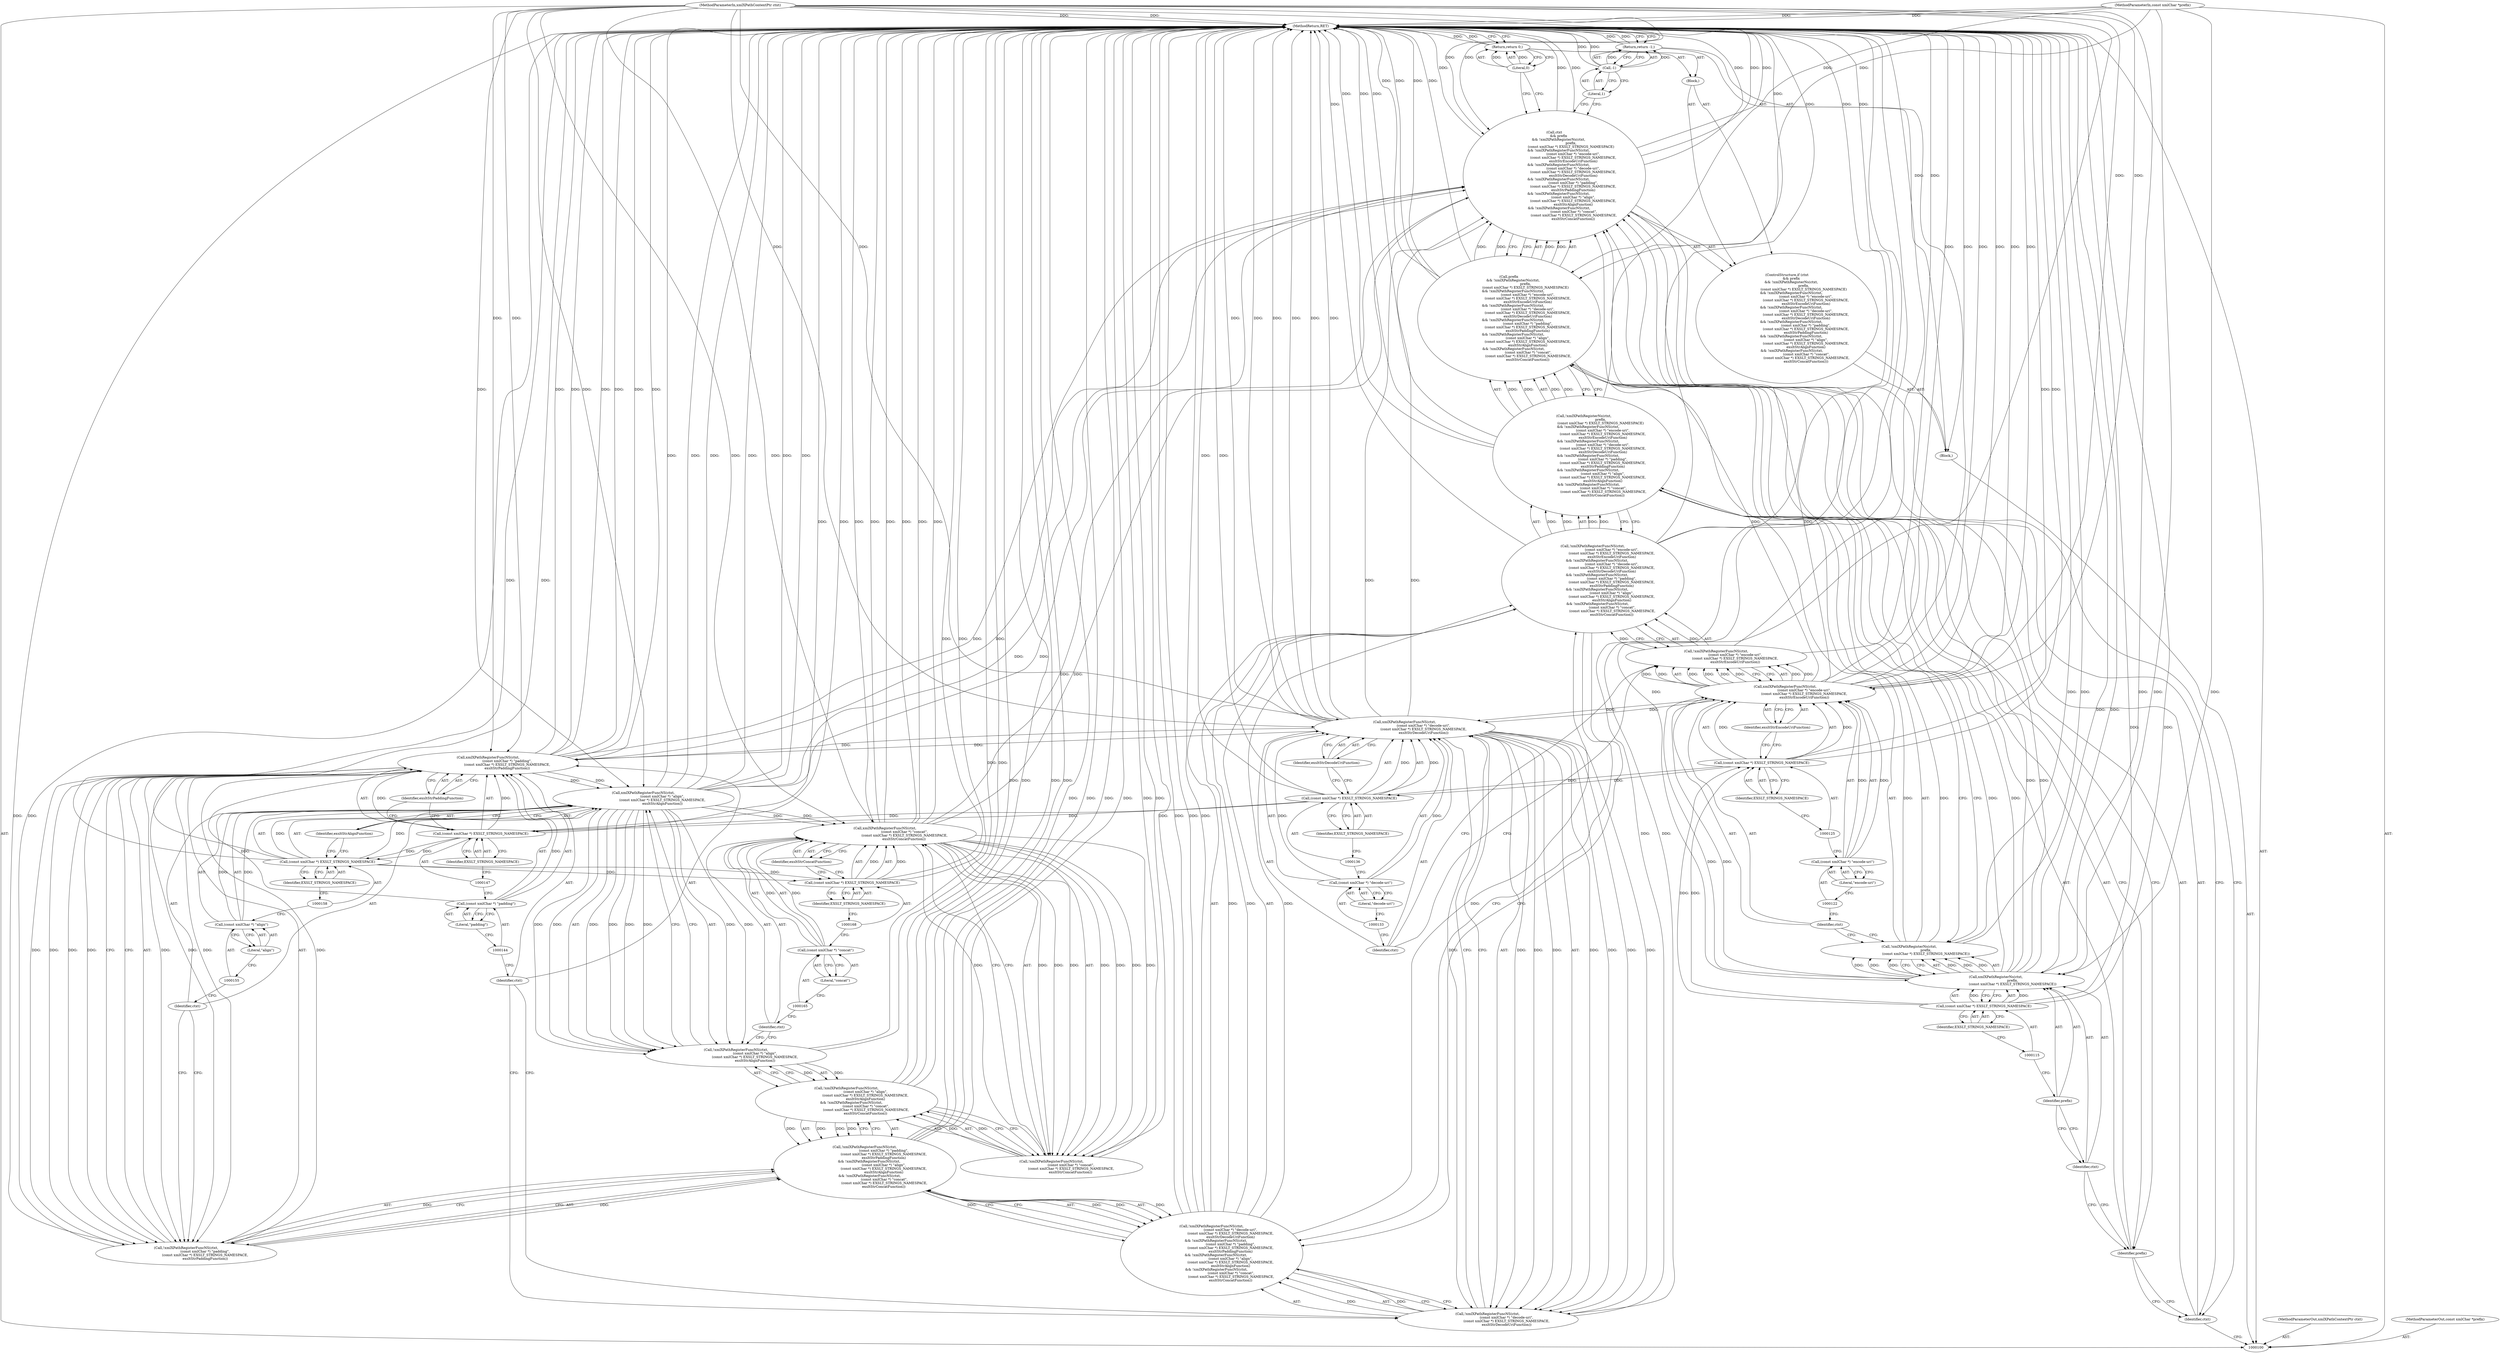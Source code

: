 digraph "0_Chrome_96dbafe288dbe2f0cc45fa3c39daf6d0c37acbab_10" {
"1000177" [label="(MethodReturn,RET)"];
"1000101" [label="(MethodParameterIn,xmlXPathContextPtr ctxt)"];
"1000216" [label="(MethodParameterOut,xmlXPathContextPtr ctxt)"];
"1000102" [label="(MethodParameterIn,const xmlChar *prefix)"];
"1000217" [label="(MethodParameterOut,const xmlChar *prefix)"];
"1000124" [label="(Call,(const xmlChar *) EXSLT_STRINGS_NAMESPACE)"];
"1000126" [label="(Identifier,EXSLT_STRINGS_NAMESPACE)"];
"1000127" [label="(Identifier,exsltStrEncodeUriFunction)"];
"1000128" [label="(Call,!xmlXPathRegisterFuncNS(ctxt,\n                                   (const xmlChar *) \"decode-uri\",\n                                   (const xmlChar *) EXSLT_STRINGS_NAMESPACE,\n                                   exsltStrDecodeUriFunction)\n        && !xmlXPathRegisterFuncNS(ctxt,\n                                   (const xmlChar *) \"padding\",\n                                   (const xmlChar *) EXSLT_STRINGS_NAMESPACE,\n                                   exsltStrPaddingFunction)\n        && !xmlXPathRegisterFuncNS(ctxt,\n                                   (const xmlChar *) \"align\",\n                                   (const xmlChar *) EXSLT_STRINGS_NAMESPACE,\n                                   exsltStrAlignFunction)\n         && !xmlXPathRegisterFuncNS(ctxt,\n                                    (const xmlChar *) \"concat\",\n                                    (const xmlChar *) EXSLT_STRINGS_NAMESPACE,\n                                   exsltStrConcatFunction))"];
"1000129" [label="(Call,!xmlXPathRegisterFuncNS(ctxt,\n                                   (const xmlChar *) \"decode-uri\",\n                                   (const xmlChar *) EXSLT_STRINGS_NAMESPACE,\n                                   exsltStrDecodeUriFunction))"];
"1000130" [label="(Call,xmlXPathRegisterFuncNS(ctxt,\n                                   (const xmlChar *) \"decode-uri\",\n                                   (const xmlChar *) EXSLT_STRINGS_NAMESPACE,\n                                   exsltStrDecodeUriFunction))"];
"1000131" [label="(Identifier,ctxt)"];
"1000132" [label="(Call,(const xmlChar *) \"decode-uri\")"];
"1000134" [label="(Literal,\"decode-uri\")"];
"1000135" [label="(Call,(const xmlChar *) EXSLT_STRINGS_NAMESPACE)"];
"1000137" [label="(Identifier,EXSLT_STRINGS_NAMESPACE)"];
"1000138" [label="(Identifier,exsltStrDecodeUriFunction)"];
"1000139" [label="(Call,!xmlXPathRegisterFuncNS(ctxt,\n                                   (const xmlChar *) \"padding\",\n                                   (const xmlChar *) EXSLT_STRINGS_NAMESPACE,\n                                   exsltStrPaddingFunction)\n        && !xmlXPathRegisterFuncNS(ctxt,\n                                   (const xmlChar *) \"align\",\n                                   (const xmlChar *) EXSLT_STRINGS_NAMESPACE,\n                                   exsltStrAlignFunction)\n         && !xmlXPathRegisterFuncNS(ctxt,\n                                    (const xmlChar *) \"concat\",\n                                    (const xmlChar *) EXSLT_STRINGS_NAMESPACE,\n                                   exsltStrConcatFunction))"];
"1000140" [label="(Call,!xmlXPathRegisterFuncNS(ctxt,\n                                   (const xmlChar *) \"padding\",\n                                   (const xmlChar *) EXSLT_STRINGS_NAMESPACE,\n                                   exsltStrPaddingFunction))"];
"1000141" [label="(Call,xmlXPathRegisterFuncNS(ctxt,\n                                   (const xmlChar *) \"padding\",\n                                   (const xmlChar *) EXSLT_STRINGS_NAMESPACE,\n                                   exsltStrPaddingFunction))"];
"1000142" [label="(Identifier,ctxt)"];
"1000143" [label="(Call,(const xmlChar *) \"padding\")"];
"1000145" [label="(Literal,\"padding\")"];
"1000146" [label="(Call,(const xmlChar *) EXSLT_STRINGS_NAMESPACE)"];
"1000148" [label="(Identifier,EXSLT_STRINGS_NAMESPACE)"];
"1000149" [label="(Identifier,exsltStrPaddingFunction)"];
"1000103" [label="(Block,)"];
"1000150" [label="(Call,!xmlXPathRegisterFuncNS(ctxt,\n                                   (const xmlChar *) \"align\",\n                                   (const xmlChar *) EXSLT_STRINGS_NAMESPACE,\n                                   exsltStrAlignFunction)\n         && !xmlXPathRegisterFuncNS(ctxt,\n                                    (const xmlChar *) \"concat\",\n                                    (const xmlChar *) EXSLT_STRINGS_NAMESPACE,\n                                   exsltStrConcatFunction))"];
"1000151" [label="(Call,!xmlXPathRegisterFuncNS(ctxt,\n                                   (const xmlChar *) \"align\",\n                                   (const xmlChar *) EXSLT_STRINGS_NAMESPACE,\n                                   exsltStrAlignFunction))"];
"1000152" [label="(Call,xmlXPathRegisterFuncNS(ctxt,\n                                   (const xmlChar *) \"align\",\n                                   (const xmlChar *) EXSLT_STRINGS_NAMESPACE,\n                                   exsltStrAlignFunction))"];
"1000153" [label="(Identifier,ctxt)"];
"1000154" [label="(Call,(const xmlChar *) \"align\")"];
"1000156" [label="(Literal,\"align\")"];
"1000157" [label="(Call,(const xmlChar *) EXSLT_STRINGS_NAMESPACE)"];
"1000159" [label="(Identifier,EXSLT_STRINGS_NAMESPACE)"];
"1000160" [label="(Identifier,exsltStrAlignFunction)"];
"1000161" [label="(Call,!xmlXPathRegisterFuncNS(ctxt,\n                                    (const xmlChar *) \"concat\",\n                                    (const xmlChar *) EXSLT_STRINGS_NAMESPACE,\n                                   exsltStrConcatFunction))"];
"1000162" [label="(Call,xmlXPathRegisterFuncNS(ctxt,\n                                    (const xmlChar *) \"concat\",\n                                    (const xmlChar *) EXSLT_STRINGS_NAMESPACE,\n                                   exsltStrConcatFunction))"];
"1000163" [label="(Identifier,ctxt)"];
"1000164" [label="(Call,(const xmlChar *) \"concat\")"];
"1000166" [label="(Literal,\"concat\")"];
"1000167" [label="(Call,(const xmlChar *) EXSLT_STRINGS_NAMESPACE)"];
"1000169" [label="(Identifier,EXSLT_STRINGS_NAMESPACE)"];
"1000170" [label="(Identifier,exsltStrConcatFunction)"];
"1000171" [label="(Block,)"];
"1000173" [label="(Literal,0)"];
"1000172" [label="(Return,return 0;)"];
"1000104" [label="(ControlStructure,if (ctxt\n        && prefix\n        && !xmlXPathRegisterNs(ctxt,\n                               prefix,\n                               (const xmlChar *) EXSLT_STRINGS_NAMESPACE)\n        && !xmlXPathRegisterFuncNS(ctxt,\n                                   (const xmlChar *) \"encode-uri\",\n                                   (const xmlChar *) EXSLT_STRINGS_NAMESPACE,\n                                   exsltStrEncodeUriFunction)\n        && !xmlXPathRegisterFuncNS(ctxt,\n                                   (const xmlChar *) \"decode-uri\",\n                                   (const xmlChar *) EXSLT_STRINGS_NAMESPACE,\n                                   exsltStrDecodeUriFunction)\n        && !xmlXPathRegisterFuncNS(ctxt,\n                                   (const xmlChar *) \"padding\",\n                                   (const xmlChar *) EXSLT_STRINGS_NAMESPACE,\n                                   exsltStrPaddingFunction)\n        && !xmlXPathRegisterFuncNS(ctxt,\n                                   (const xmlChar *) \"align\",\n                                   (const xmlChar *) EXSLT_STRINGS_NAMESPACE,\n                                   exsltStrAlignFunction)\n         && !xmlXPathRegisterFuncNS(ctxt,\n                                    (const xmlChar *) \"concat\",\n                                    (const xmlChar *) EXSLT_STRINGS_NAMESPACE,\n                                   exsltStrConcatFunction)))"];
"1000105" [label="(Call,ctxt\n        && prefix\n        && !xmlXPathRegisterNs(ctxt,\n                               prefix,\n                               (const xmlChar *) EXSLT_STRINGS_NAMESPACE)\n        && !xmlXPathRegisterFuncNS(ctxt,\n                                   (const xmlChar *) \"encode-uri\",\n                                   (const xmlChar *) EXSLT_STRINGS_NAMESPACE,\n                                   exsltStrEncodeUriFunction)\n        && !xmlXPathRegisterFuncNS(ctxt,\n                                   (const xmlChar *) \"decode-uri\",\n                                   (const xmlChar *) EXSLT_STRINGS_NAMESPACE,\n                                   exsltStrDecodeUriFunction)\n        && !xmlXPathRegisterFuncNS(ctxt,\n                                   (const xmlChar *) \"padding\",\n                                   (const xmlChar *) EXSLT_STRINGS_NAMESPACE,\n                                   exsltStrPaddingFunction)\n        && !xmlXPathRegisterFuncNS(ctxt,\n                                   (const xmlChar *) \"align\",\n                                   (const xmlChar *) EXSLT_STRINGS_NAMESPACE,\n                                   exsltStrAlignFunction)\n         && !xmlXPathRegisterFuncNS(ctxt,\n                                    (const xmlChar *) \"concat\",\n                                    (const xmlChar *) EXSLT_STRINGS_NAMESPACE,\n                                   exsltStrConcatFunction))"];
"1000106" [label="(Identifier,ctxt)"];
"1000175" [label="(Call,-1)"];
"1000176" [label="(Literal,1)"];
"1000174" [label="(Return,return -1;)"];
"1000107" [label="(Call,prefix\n        && !xmlXPathRegisterNs(ctxt,\n                               prefix,\n                               (const xmlChar *) EXSLT_STRINGS_NAMESPACE)\n        && !xmlXPathRegisterFuncNS(ctxt,\n                                   (const xmlChar *) \"encode-uri\",\n                                   (const xmlChar *) EXSLT_STRINGS_NAMESPACE,\n                                   exsltStrEncodeUriFunction)\n        && !xmlXPathRegisterFuncNS(ctxt,\n                                   (const xmlChar *) \"decode-uri\",\n                                   (const xmlChar *) EXSLT_STRINGS_NAMESPACE,\n                                   exsltStrDecodeUriFunction)\n        && !xmlXPathRegisterFuncNS(ctxt,\n                                   (const xmlChar *) \"padding\",\n                                   (const xmlChar *) EXSLT_STRINGS_NAMESPACE,\n                                   exsltStrPaddingFunction)\n        && !xmlXPathRegisterFuncNS(ctxt,\n                                   (const xmlChar *) \"align\",\n                                   (const xmlChar *) EXSLT_STRINGS_NAMESPACE,\n                                   exsltStrAlignFunction)\n         && !xmlXPathRegisterFuncNS(ctxt,\n                                    (const xmlChar *) \"concat\",\n                                    (const xmlChar *) EXSLT_STRINGS_NAMESPACE,\n                                   exsltStrConcatFunction))"];
"1000108" [label="(Identifier,prefix)"];
"1000109" [label="(Call,!xmlXPathRegisterNs(ctxt,\n                               prefix,\n                               (const xmlChar *) EXSLT_STRINGS_NAMESPACE)\n        && !xmlXPathRegisterFuncNS(ctxt,\n                                   (const xmlChar *) \"encode-uri\",\n                                   (const xmlChar *) EXSLT_STRINGS_NAMESPACE,\n                                   exsltStrEncodeUriFunction)\n        && !xmlXPathRegisterFuncNS(ctxt,\n                                   (const xmlChar *) \"decode-uri\",\n                                   (const xmlChar *) EXSLT_STRINGS_NAMESPACE,\n                                   exsltStrDecodeUriFunction)\n        && !xmlXPathRegisterFuncNS(ctxt,\n                                   (const xmlChar *) \"padding\",\n                                   (const xmlChar *) EXSLT_STRINGS_NAMESPACE,\n                                   exsltStrPaddingFunction)\n        && !xmlXPathRegisterFuncNS(ctxt,\n                                   (const xmlChar *) \"align\",\n                                   (const xmlChar *) EXSLT_STRINGS_NAMESPACE,\n                                   exsltStrAlignFunction)\n         && !xmlXPathRegisterFuncNS(ctxt,\n                                    (const xmlChar *) \"concat\",\n                                    (const xmlChar *) EXSLT_STRINGS_NAMESPACE,\n                                   exsltStrConcatFunction))"];
"1000110" [label="(Call,!xmlXPathRegisterNs(ctxt,\n                               prefix,\n                               (const xmlChar *) EXSLT_STRINGS_NAMESPACE))"];
"1000111" [label="(Call,xmlXPathRegisterNs(ctxt,\n                               prefix,\n                               (const xmlChar *) EXSLT_STRINGS_NAMESPACE))"];
"1000112" [label="(Identifier,ctxt)"];
"1000113" [label="(Identifier,prefix)"];
"1000114" [label="(Call,(const xmlChar *) EXSLT_STRINGS_NAMESPACE)"];
"1000116" [label="(Identifier,EXSLT_STRINGS_NAMESPACE)"];
"1000117" [label="(Call,!xmlXPathRegisterFuncNS(ctxt,\n                                   (const xmlChar *) \"encode-uri\",\n                                   (const xmlChar *) EXSLT_STRINGS_NAMESPACE,\n                                   exsltStrEncodeUriFunction)\n        && !xmlXPathRegisterFuncNS(ctxt,\n                                   (const xmlChar *) \"decode-uri\",\n                                   (const xmlChar *) EXSLT_STRINGS_NAMESPACE,\n                                   exsltStrDecodeUriFunction)\n        && !xmlXPathRegisterFuncNS(ctxt,\n                                   (const xmlChar *) \"padding\",\n                                   (const xmlChar *) EXSLT_STRINGS_NAMESPACE,\n                                   exsltStrPaddingFunction)\n        && !xmlXPathRegisterFuncNS(ctxt,\n                                   (const xmlChar *) \"align\",\n                                   (const xmlChar *) EXSLT_STRINGS_NAMESPACE,\n                                   exsltStrAlignFunction)\n         && !xmlXPathRegisterFuncNS(ctxt,\n                                    (const xmlChar *) \"concat\",\n                                    (const xmlChar *) EXSLT_STRINGS_NAMESPACE,\n                                   exsltStrConcatFunction))"];
"1000118" [label="(Call,!xmlXPathRegisterFuncNS(ctxt,\n                                   (const xmlChar *) \"encode-uri\",\n                                   (const xmlChar *) EXSLT_STRINGS_NAMESPACE,\n                                   exsltStrEncodeUriFunction))"];
"1000119" [label="(Call,xmlXPathRegisterFuncNS(ctxt,\n                                   (const xmlChar *) \"encode-uri\",\n                                   (const xmlChar *) EXSLT_STRINGS_NAMESPACE,\n                                   exsltStrEncodeUriFunction))"];
"1000120" [label="(Identifier,ctxt)"];
"1000121" [label="(Call,(const xmlChar *) \"encode-uri\")"];
"1000123" [label="(Literal,\"encode-uri\")"];
"1000177" -> "1000100"  [label="AST: "];
"1000177" -> "1000172"  [label="CFG: "];
"1000177" -> "1000174"  [label="CFG: "];
"1000172" -> "1000177"  [label="DDG: "];
"1000107" -> "1000177"  [label="DDG: "];
"1000107" -> "1000177"  [label="DDG: "];
"1000167" -> "1000177"  [label="DDG: "];
"1000152" -> "1000177"  [label="DDG: "];
"1000152" -> "1000177"  [label="DDG: "];
"1000152" -> "1000177"  [label="DDG: "];
"1000105" -> "1000177"  [label="DDG: "];
"1000105" -> "1000177"  [label="DDG: "];
"1000105" -> "1000177"  [label="DDG: "];
"1000119" -> "1000177"  [label="DDG: "];
"1000119" -> "1000177"  [label="DDG: "];
"1000119" -> "1000177"  [label="DDG: "];
"1000117" -> "1000177"  [label="DDG: "];
"1000117" -> "1000177"  [label="DDG: "];
"1000102" -> "1000177"  [label="DDG: "];
"1000141" -> "1000177"  [label="DDG: "];
"1000141" -> "1000177"  [label="DDG: "];
"1000141" -> "1000177"  [label="DDG: "];
"1000118" -> "1000177"  [label="DDG: "];
"1000157" -> "1000177"  [label="DDG: "];
"1000109" -> "1000177"  [label="DDG: "];
"1000109" -> "1000177"  [label="DDG: "];
"1000129" -> "1000177"  [label="DDG: "];
"1000162" -> "1000177"  [label="DDG: "];
"1000162" -> "1000177"  [label="DDG: "];
"1000162" -> "1000177"  [label="DDG: "];
"1000124" -> "1000177"  [label="DDG: "];
"1000150" -> "1000177"  [label="DDG: "];
"1000150" -> "1000177"  [label="DDG: "];
"1000111" -> "1000177"  [label="DDG: "];
"1000130" -> "1000177"  [label="DDG: "];
"1000130" -> "1000177"  [label="DDG: "];
"1000130" -> "1000177"  [label="DDG: "];
"1000140" -> "1000177"  [label="DDG: "];
"1000128" -> "1000177"  [label="DDG: "];
"1000128" -> "1000177"  [label="DDG: "];
"1000139" -> "1000177"  [label="DDG: "];
"1000139" -> "1000177"  [label="DDG: "];
"1000151" -> "1000177"  [label="DDG: "];
"1000146" -> "1000177"  [label="DDG: "];
"1000101" -> "1000177"  [label="DDG: "];
"1000161" -> "1000177"  [label="DDG: "];
"1000114" -> "1000177"  [label="DDG: "];
"1000110" -> "1000177"  [label="DDG: "];
"1000135" -> "1000177"  [label="DDG: "];
"1000175" -> "1000177"  [label="DDG: "];
"1000174" -> "1000177"  [label="DDG: "];
"1000101" -> "1000100"  [label="AST: "];
"1000101" -> "1000177"  [label="DDG: "];
"1000101" -> "1000105"  [label="DDG: "];
"1000101" -> "1000111"  [label="DDG: "];
"1000101" -> "1000119"  [label="DDG: "];
"1000101" -> "1000130"  [label="DDG: "];
"1000101" -> "1000141"  [label="DDG: "];
"1000101" -> "1000152"  [label="DDG: "];
"1000101" -> "1000162"  [label="DDG: "];
"1000216" -> "1000100"  [label="AST: "];
"1000102" -> "1000100"  [label="AST: "];
"1000102" -> "1000177"  [label="DDG: "];
"1000102" -> "1000107"  [label="DDG: "];
"1000102" -> "1000111"  [label="DDG: "];
"1000217" -> "1000100"  [label="AST: "];
"1000124" -> "1000119"  [label="AST: "];
"1000124" -> "1000126"  [label="CFG: "];
"1000125" -> "1000124"  [label="AST: "];
"1000126" -> "1000124"  [label="AST: "];
"1000127" -> "1000124"  [label="CFG: "];
"1000124" -> "1000177"  [label="DDG: "];
"1000124" -> "1000119"  [label="DDG: "];
"1000114" -> "1000124"  [label="DDG: "];
"1000124" -> "1000135"  [label="DDG: "];
"1000126" -> "1000124"  [label="AST: "];
"1000126" -> "1000125"  [label="CFG: "];
"1000124" -> "1000126"  [label="CFG: "];
"1000127" -> "1000119"  [label="AST: "];
"1000127" -> "1000124"  [label="CFG: "];
"1000119" -> "1000127"  [label="CFG: "];
"1000128" -> "1000117"  [label="AST: "];
"1000128" -> "1000129"  [label="CFG: "];
"1000128" -> "1000139"  [label="CFG: "];
"1000129" -> "1000128"  [label="AST: "];
"1000139" -> "1000128"  [label="AST: "];
"1000117" -> "1000128"  [label="CFG: "];
"1000128" -> "1000177"  [label="DDG: "];
"1000128" -> "1000177"  [label="DDG: "];
"1000128" -> "1000117"  [label="DDG: "];
"1000128" -> "1000117"  [label="DDG: "];
"1000129" -> "1000128"  [label="DDG: "];
"1000139" -> "1000128"  [label="DDG: "];
"1000139" -> "1000128"  [label="DDG: "];
"1000129" -> "1000128"  [label="AST: "];
"1000129" -> "1000130"  [label="CFG: "];
"1000130" -> "1000129"  [label="AST: "];
"1000142" -> "1000129"  [label="CFG: "];
"1000128" -> "1000129"  [label="CFG: "];
"1000129" -> "1000177"  [label="DDG: "];
"1000129" -> "1000128"  [label="DDG: "];
"1000130" -> "1000129"  [label="DDG: "];
"1000130" -> "1000129"  [label="DDG: "];
"1000130" -> "1000129"  [label="DDG: "];
"1000130" -> "1000129"  [label="DDG: "];
"1000130" -> "1000129"  [label="AST: "];
"1000130" -> "1000138"  [label="CFG: "];
"1000131" -> "1000130"  [label="AST: "];
"1000132" -> "1000130"  [label="AST: "];
"1000135" -> "1000130"  [label="AST: "];
"1000138" -> "1000130"  [label="AST: "];
"1000129" -> "1000130"  [label="CFG: "];
"1000130" -> "1000177"  [label="DDG: "];
"1000130" -> "1000177"  [label="DDG: "];
"1000130" -> "1000177"  [label="DDG: "];
"1000130" -> "1000105"  [label="DDG: "];
"1000130" -> "1000129"  [label="DDG: "];
"1000130" -> "1000129"  [label="DDG: "];
"1000130" -> "1000129"  [label="DDG: "];
"1000130" -> "1000129"  [label="DDG: "];
"1000119" -> "1000130"  [label="DDG: "];
"1000101" -> "1000130"  [label="DDG: "];
"1000132" -> "1000130"  [label="DDG: "];
"1000135" -> "1000130"  [label="DDG: "];
"1000130" -> "1000141"  [label="DDG: "];
"1000131" -> "1000130"  [label="AST: "];
"1000131" -> "1000118"  [label="CFG: "];
"1000133" -> "1000131"  [label="CFG: "];
"1000132" -> "1000130"  [label="AST: "];
"1000132" -> "1000134"  [label="CFG: "];
"1000133" -> "1000132"  [label="AST: "];
"1000134" -> "1000132"  [label="AST: "];
"1000136" -> "1000132"  [label="CFG: "];
"1000132" -> "1000130"  [label="DDG: "];
"1000134" -> "1000132"  [label="AST: "];
"1000134" -> "1000133"  [label="CFG: "];
"1000132" -> "1000134"  [label="CFG: "];
"1000135" -> "1000130"  [label="AST: "];
"1000135" -> "1000137"  [label="CFG: "];
"1000136" -> "1000135"  [label="AST: "];
"1000137" -> "1000135"  [label="AST: "];
"1000138" -> "1000135"  [label="CFG: "];
"1000135" -> "1000177"  [label="DDG: "];
"1000135" -> "1000130"  [label="DDG: "];
"1000124" -> "1000135"  [label="DDG: "];
"1000135" -> "1000146"  [label="DDG: "];
"1000137" -> "1000135"  [label="AST: "];
"1000137" -> "1000136"  [label="CFG: "];
"1000135" -> "1000137"  [label="CFG: "];
"1000138" -> "1000130"  [label="AST: "];
"1000138" -> "1000135"  [label="CFG: "];
"1000130" -> "1000138"  [label="CFG: "];
"1000139" -> "1000128"  [label="AST: "];
"1000139" -> "1000140"  [label="CFG: "];
"1000139" -> "1000150"  [label="CFG: "];
"1000140" -> "1000139"  [label="AST: "];
"1000150" -> "1000139"  [label="AST: "];
"1000128" -> "1000139"  [label="CFG: "];
"1000139" -> "1000177"  [label="DDG: "];
"1000139" -> "1000177"  [label="DDG: "];
"1000139" -> "1000128"  [label="DDG: "];
"1000139" -> "1000128"  [label="DDG: "];
"1000140" -> "1000139"  [label="DDG: "];
"1000150" -> "1000139"  [label="DDG: "];
"1000150" -> "1000139"  [label="DDG: "];
"1000140" -> "1000139"  [label="AST: "];
"1000140" -> "1000141"  [label="CFG: "];
"1000141" -> "1000140"  [label="AST: "];
"1000153" -> "1000140"  [label="CFG: "];
"1000139" -> "1000140"  [label="CFG: "];
"1000140" -> "1000177"  [label="DDG: "];
"1000140" -> "1000139"  [label="DDG: "];
"1000141" -> "1000140"  [label="DDG: "];
"1000141" -> "1000140"  [label="DDG: "];
"1000141" -> "1000140"  [label="DDG: "];
"1000141" -> "1000140"  [label="DDG: "];
"1000141" -> "1000140"  [label="AST: "];
"1000141" -> "1000149"  [label="CFG: "];
"1000142" -> "1000141"  [label="AST: "];
"1000143" -> "1000141"  [label="AST: "];
"1000146" -> "1000141"  [label="AST: "];
"1000149" -> "1000141"  [label="AST: "];
"1000140" -> "1000141"  [label="CFG: "];
"1000141" -> "1000177"  [label="DDG: "];
"1000141" -> "1000177"  [label="DDG: "];
"1000141" -> "1000177"  [label="DDG: "];
"1000141" -> "1000105"  [label="DDG: "];
"1000141" -> "1000140"  [label="DDG: "];
"1000141" -> "1000140"  [label="DDG: "];
"1000141" -> "1000140"  [label="DDG: "];
"1000141" -> "1000140"  [label="DDG: "];
"1000130" -> "1000141"  [label="DDG: "];
"1000101" -> "1000141"  [label="DDG: "];
"1000143" -> "1000141"  [label="DDG: "];
"1000146" -> "1000141"  [label="DDG: "];
"1000141" -> "1000152"  [label="DDG: "];
"1000142" -> "1000141"  [label="AST: "];
"1000142" -> "1000129"  [label="CFG: "];
"1000144" -> "1000142"  [label="CFG: "];
"1000143" -> "1000141"  [label="AST: "];
"1000143" -> "1000145"  [label="CFG: "];
"1000144" -> "1000143"  [label="AST: "];
"1000145" -> "1000143"  [label="AST: "];
"1000147" -> "1000143"  [label="CFG: "];
"1000143" -> "1000141"  [label="DDG: "];
"1000145" -> "1000143"  [label="AST: "];
"1000145" -> "1000144"  [label="CFG: "];
"1000143" -> "1000145"  [label="CFG: "];
"1000146" -> "1000141"  [label="AST: "];
"1000146" -> "1000148"  [label="CFG: "];
"1000147" -> "1000146"  [label="AST: "];
"1000148" -> "1000146"  [label="AST: "];
"1000149" -> "1000146"  [label="CFG: "];
"1000146" -> "1000177"  [label="DDG: "];
"1000146" -> "1000141"  [label="DDG: "];
"1000135" -> "1000146"  [label="DDG: "];
"1000146" -> "1000157"  [label="DDG: "];
"1000148" -> "1000146"  [label="AST: "];
"1000148" -> "1000147"  [label="CFG: "];
"1000146" -> "1000148"  [label="CFG: "];
"1000149" -> "1000141"  [label="AST: "];
"1000149" -> "1000146"  [label="CFG: "];
"1000141" -> "1000149"  [label="CFG: "];
"1000103" -> "1000100"  [label="AST: "];
"1000104" -> "1000103"  [label="AST: "];
"1000174" -> "1000103"  [label="AST: "];
"1000150" -> "1000139"  [label="AST: "];
"1000150" -> "1000151"  [label="CFG: "];
"1000150" -> "1000161"  [label="CFG: "];
"1000151" -> "1000150"  [label="AST: "];
"1000161" -> "1000150"  [label="AST: "];
"1000139" -> "1000150"  [label="CFG: "];
"1000150" -> "1000177"  [label="DDG: "];
"1000150" -> "1000177"  [label="DDG: "];
"1000150" -> "1000139"  [label="DDG: "];
"1000150" -> "1000139"  [label="DDG: "];
"1000151" -> "1000150"  [label="DDG: "];
"1000161" -> "1000150"  [label="DDG: "];
"1000151" -> "1000150"  [label="AST: "];
"1000151" -> "1000152"  [label="CFG: "];
"1000152" -> "1000151"  [label="AST: "];
"1000163" -> "1000151"  [label="CFG: "];
"1000150" -> "1000151"  [label="CFG: "];
"1000151" -> "1000177"  [label="DDG: "];
"1000151" -> "1000150"  [label="DDG: "];
"1000152" -> "1000151"  [label="DDG: "];
"1000152" -> "1000151"  [label="DDG: "];
"1000152" -> "1000151"  [label="DDG: "];
"1000152" -> "1000151"  [label="DDG: "];
"1000152" -> "1000151"  [label="AST: "];
"1000152" -> "1000160"  [label="CFG: "];
"1000153" -> "1000152"  [label="AST: "];
"1000154" -> "1000152"  [label="AST: "];
"1000157" -> "1000152"  [label="AST: "];
"1000160" -> "1000152"  [label="AST: "];
"1000151" -> "1000152"  [label="CFG: "];
"1000152" -> "1000177"  [label="DDG: "];
"1000152" -> "1000177"  [label="DDG: "];
"1000152" -> "1000177"  [label="DDG: "];
"1000152" -> "1000105"  [label="DDG: "];
"1000152" -> "1000151"  [label="DDG: "];
"1000152" -> "1000151"  [label="DDG: "];
"1000152" -> "1000151"  [label="DDG: "];
"1000152" -> "1000151"  [label="DDG: "];
"1000141" -> "1000152"  [label="DDG: "];
"1000101" -> "1000152"  [label="DDG: "];
"1000154" -> "1000152"  [label="DDG: "];
"1000157" -> "1000152"  [label="DDG: "];
"1000152" -> "1000162"  [label="DDG: "];
"1000153" -> "1000152"  [label="AST: "];
"1000153" -> "1000140"  [label="CFG: "];
"1000155" -> "1000153"  [label="CFG: "];
"1000154" -> "1000152"  [label="AST: "];
"1000154" -> "1000156"  [label="CFG: "];
"1000155" -> "1000154"  [label="AST: "];
"1000156" -> "1000154"  [label="AST: "];
"1000158" -> "1000154"  [label="CFG: "];
"1000154" -> "1000152"  [label="DDG: "];
"1000156" -> "1000154"  [label="AST: "];
"1000156" -> "1000155"  [label="CFG: "];
"1000154" -> "1000156"  [label="CFG: "];
"1000157" -> "1000152"  [label="AST: "];
"1000157" -> "1000159"  [label="CFG: "];
"1000158" -> "1000157"  [label="AST: "];
"1000159" -> "1000157"  [label="AST: "];
"1000160" -> "1000157"  [label="CFG: "];
"1000157" -> "1000177"  [label="DDG: "];
"1000157" -> "1000152"  [label="DDG: "];
"1000146" -> "1000157"  [label="DDG: "];
"1000157" -> "1000167"  [label="DDG: "];
"1000159" -> "1000157"  [label="AST: "];
"1000159" -> "1000158"  [label="CFG: "];
"1000157" -> "1000159"  [label="CFG: "];
"1000160" -> "1000152"  [label="AST: "];
"1000160" -> "1000157"  [label="CFG: "];
"1000152" -> "1000160"  [label="CFG: "];
"1000161" -> "1000150"  [label="AST: "];
"1000161" -> "1000162"  [label="CFG: "];
"1000162" -> "1000161"  [label="AST: "];
"1000150" -> "1000161"  [label="CFG: "];
"1000161" -> "1000177"  [label="DDG: "];
"1000161" -> "1000150"  [label="DDG: "];
"1000162" -> "1000161"  [label="DDG: "];
"1000162" -> "1000161"  [label="DDG: "];
"1000162" -> "1000161"  [label="DDG: "];
"1000162" -> "1000161"  [label="DDG: "];
"1000162" -> "1000161"  [label="AST: "];
"1000162" -> "1000170"  [label="CFG: "];
"1000163" -> "1000162"  [label="AST: "];
"1000164" -> "1000162"  [label="AST: "];
"1000167" -> "1000162"  [label="AST: "];
"1000170" -> "1000162"  [label="AST: "];
"1000161" -> "1000162"  [label="CFG: "];
"1000162" -> "1000177"  [label="DDG: "];
"1000162" -> "1000177"  [label="DDG: "];
"1000162" -> "1000177"  [label="DDG: "];
"1000162" -> "1000105"  [label="DDG: "];
"1000162" -> "1000161"  [label="DDG: "];
"1000162" -> "1000161"  [label="DDG: "];
"1000162" -> "1000161"  [label="DDG: "];
"1000162" -> "1000161"  [label="DDG: "];
"1000152" -> "1000162"  [label="DDG: "];
"1000101" -> "1000162"  [label="DDG: "];
"1000164" -> "1000162"  [label="DDG: "];
"1000167" -> "1000162"  [label="DDG: "];
"1000163" -> "1000162"  [label="AST: "];
"1000163" -> "1000151"  [label="CFG: "];
"1000165" -> "1000163"  [label="CFG: "];
"1000164" -> "1000162"  [label="AST: "];
"1000164" -> "1000166"  [label="CFG: "];
"1000165" -> "1000164"  [label="AST: "];
"1000166" -> "1000164"  [label="AST: "];
"1000168" -> "1000164"  [label="CFG: "];
"1000164" -> "1000162"  [label="DDG: "];
"1000166" -> "1000164"  [label="AST: "];
"1000166" -> "1000165"  [label="CFG: "];
"1000164" -> "1000166"  [label="CFG: "];
"1000167" -> "1000162"  [label="AST: "];
"1000167" -> "1000169"  [label="CFG: "];
"1000168" -> "1000167"  [label="AST: "];
"1000169" -> "1000167"  [label="AST: "];
"1000170" -> "1000167"  [label="CFG: "];
"1000167" -> "1000177"  [label="DDG: "];
"1000167" -> "1000162"  [label="DDG: "];
"1000157" -> "1000167"  [label="DDG: "];
"1000169" -> "1000167"  [label="AST: "];
"1000169" -> "1000168"  [label="CFG: "];
"1000167" -> "1000169"  [label="CFG: "];
"1000170" -> "1000162"  [label="AST: "];
"1000170" -> "1000167"  [label="CFG: "];
"1000162" -> "1000170"  [label="CFG: "];
"1000171" -> "1000104"  [label="AST: "];
"1000172" -> "1000171"  [label="AST: "];
"1000173" -> "1000172"  [label="AST: "];
"1000173" -> "1000105"  [label="CFG: "];
"1000172" -> "1000173"  [label="CFG: "];
"1000173" -> "1000172"  [label="DDG: "];
"1000172" -> "1000171"  [label="AST: "];
"1000172" -> "1000173"  [label="CFG: "];
"1000173" -> "1000172"  [label="AST: "];
"1000177" -> "1000172"  [label="CFG: "];
"1000172" -> "1000177"  [label="DDG: "];
"1000173" -> "1000172"  [label="DDG: "];
"1000104" -> "1000103"  [label="AST: "];
"1000105" -> "1000104"  [label="AST: "];
"1000171" -> "1000104"  [label="AST: "];
"1000105" -> "1000104"  [label="AST: "];
"1000105" -> "1000106"  [label="CFG: "];
"1000105" -> "1000107"  [label="CFG: "];
"1000106" -> "1000105"  [label="AST: "];
"1000107" -> "1000105"  [label="AST: "];
"1000173" -> "1000105"  [label="CFG: "];
"1000176" -> "1000105"  [label="CFG: "];
"1000105" -> "1000177"  [label="DDG: "];
"1000105" -> "1000177"  [label="DDG: "];
"1000105" -> "1000177"  [label="DDG: "];
"1000141" -> "1000105"  [label="DDG: "];
"1000152" -> "1000105"  [label="DDG: "];
"1000111" -> "1000105"  [label="DDG: "];
"1000162" -> "1000105"  [label="DDG: "];
"1000130" -> "1000105"  [label="DDG: "];
"1000119" -> "1000105"  [label="DDG: "];
"1000101" -> "1000105"  [label="DDG: "];
"1000107" -> "1000105"  [label="DDG: "];
"1000107" -> "1000105"  [label="DDG: "];
"1000106" -> "1000105"  [label="AST: "];
"1000106" -> "1000100"  [label="CFG: "];
"1000108" -> "1000106"  [label="CFG: "];
"1000105" -> "1000106"  [label="CFG: "];
"1000175" -> "1000174"  [label="AST: "];
"1000175" -> "1000176"  [label="CFG: "];
"1000176" -> "1000175"  [label="AST: "];
"1000174" -> "1000175"  [label="CFG: "];
"1000175" -> "1000177"  [label="DDG: "];
"1000175" -> "1000174"  [label="DDG: "];
"1000176" -> "1000175"  [label="AST: "];
"1000176" -> "1000105"  [label="CFG: "];
"1000175" -> "1000176"  [label="CFG: "];
"1000174" -> "1000103"  [label="AST: "];
"1000174" -> "1000175"  [label="CFG: "];
"1000175" -> "1000174"  [label="AST: "];
"1000177" -> "1000174"  [label="CFG: "];
"1000174" -> "1000177"  [label="DDG: "];
"1000175" -> "1000174"  [label="DDG: "];
"1000107" -> "1000105"  [label="AST: "];
"1000107" -> "1000108"  [label="CFG: "];
"1000107" -> "1000109"  [label="CFG: "];
"1000108" -> "1000107"  [label="AST: "];
"1000109" -> "1000107"  [label="AST: "];
"1000105" -> "1000107"  [label="CFG: "];
"1000107" -> "1000177"  [label="DDG: "];
"1000107" -> "1000177"  [label="DDG: "];
"1000107" -> "1000105"  [label="DDG: "];
"1000107" -> "1000105"  [label="DDG: "];
"1000111" -> "1000107"  [label="DDG: "];
"1000102" -> "1000107"  [label="DDG: "];
"1000109" -> "1000107"  [label="DDG: "];
"1000109" -> "1000107"  [label="DDG: "];
"1000108" -> "1000107"  [label="AST: "];
"1000108" -> "1000106"  [label="CFG: "];
"1000112" -> "1000108"  [label="CFG: "];
"1000107" -> "1000108"  [label="CFG: "];
"1000109" -> "1000107"  [label="AST: "];
"1000109" -> "1000110"  [label="CFG: "];
"1000109" -> "1000117"  [label="CFG: "];
"1000110" -> "1000109"  [label="AST: "];
"1000117" -> "1000109"  [label="AST: "];
"1000107" -> "1000109"  [label="CFG: "];
"1000109" -> "1000177"  [label="DDG: "];
"1000109" -> "1000177"  [label="DDG: "];
"1000109" -> "1000107"  [label="DDG: "];
"1000109" -> "1000107"  [label="DDG: "];
"1000110" -> "1000109"  [label="DDG: "];
"1000117" -> "1000109"  [label="DDG: "];
"1000117" -> "1000109"  [label="DDG: "];
"1000110" -> "1000109"  [label="AST: "];
"1000110" -> "1000111"  [label="CFG: "];
"1000111" -> "1000110"  [label="AST: "];
"1000120" -> "1000110"  [label="CFG: "];
"1000109" -> "1000110"  [label="CFG: "];
"1000110" -> "1000177"  [label="DDG: "];
"1000110" -> "1000109"  [label="DDG: "];
"1000111" -> "1000110"  [label="DDG: "];
"1000111" -> "1000110"  [label="DDG: "];
"1000111" -> "1000110"  [label="DDG: "];
"1000111" -> "1000110"  [label="AST: "];
"1000111" -> "1000114"  [label="CFG: "];
"1000112" -> "1000111"  [label="AST: "];
"1000113" -> "1000111"  [label="AST: "];
"1000114" -> "1000111"  [label="AST: "];
"1000110" -> "1000111"  [label="CFG: "];
"1000111" -> "1000177"  [label="DDG: "];
"1000111" -> "1000105"  [label="DDG: "];
"1000111" -> "1000107"  [label="DDG: "];
"1000111" -> "1000110"  [label="DDG: "];
"1000111" -> "1000110"  [label="DDG: "];
"1000111" -> "1000110"  [label="DDG: "];
"1000101" -> "1000111"  [label="DDG: "];
"1000102" -> "1000111"  [label="DDG: "];
"1000114" -> "1000111"  [label="DDG: "];
"1000111" -> "1000119"  [label="DDG: "];
"1000112" -> "1000111"  [label="AST: "];
"1000112" -> "1000108"  [label="CFG: "];
"1000113" -> "1000112"  [label="CFG: "];
"1000113" -> "1000111"  [label="AST: "];
"1000113" -> "1000112"  [label="CFG: "];
"1000115" -> "1000113"  [label="CFG: "];
"1000114" -> "1000111"  [label="AST: "];
"1000114" -> "1000116"  [label="CFG: "];
"1000115" -> "1000114"  [label="AST: "];
"1000116" -> "1000114"  [label="AST: "];
"1000111" -> "1000114"  [label="CFG: "];
"1000114" -> "1000177"  [label="DDG: "];
"1000114" -> "1000111"  [label="DDG: "];
"1000114" -> "1000124"  [label="DDG: "];
"1000116" -> "1000114"  [label="AST: "];
"1000116" -> "1000115"  [label="CFG: "];
"1000114" -> "1000116"  [label="CFG: "];
"1000117" -> "1000109"  [label="AST: "];
"1000117" -> "1000118"  [label="CFG: "];
"1000117" -> "1000128"  [label="CFG: "];
"1000118" -> "1000117"  [label="AST: "];
"1000128" -> "1000117"  [label="AST: "];
"1000109" -> "1000117"  [label="CFG: "];
"1000117" -> "1000177"  [label="DDG: "];
"1000117" -> "1000177"  [label="DDG: "];
"1000117" -> "1000109"  [label="DDG: "];
"1000117" -> "1000109"  [label="DDG: "];
"1000118" -> "1000117"  [label="DDG: "];
"1000128" -> "1000117"  [label="DDG: "];
"1000128" -> "1000117"  [label="DDG: "];
"1000118" -> "1000117"  [label="AST: "];
"1000118" -> "1000119"  [label="CFG: "];
"1000119" -> "1000118"  [label="AST: "];
"1000131" -> "1000118"  [label="CFG: "];
"1000117" -> "1000118"  [label="CFG: "];
"1000118" -> "1000177"  [label="DDG: "];
"1000118" -> "1000117"  [label="DDG: "];
"1000119" -> "1000118"  [label="DDG: "];
"1000119" -> "1000118"  [label="DDG: "];
"1000119" -> "1000118"  [label="DDG: "];
"1000119" -> "1000118"  [label="DDG: "];
"1000119" -> "1000118"  [label="AST: "];
"1000119" -> "1000127"  [label="CFG: "];
"1000120" -> "1000119"  [label="AST: "];
"1000121" -> "1000119"  [label="AST: "];
"1000124" -> "1000119"  [label="AST: "];
"1000127" -> "1000119"  [label="AST: "];
"1000118" -> "1000119"  [label="CFG: "];
"1000119" -> "1000177"  [label="DDG: "];
"1000119" -> "1000177"  [label="DDG: "];
"1000119" -> "1000177"  [label="DDG: "];
"1000119" -> "1000105"  [label="DDG: "];
"1000119" -> "1000118"  [label="DDG: "];
"1000119" -> "1000118"  [label="DDG: "];
"1000119" -> "1000118"  [label="DDG: "];
"1000119" -> "1000118"  [label="DDG: "];
"1000111" -> "1000119"  [label="DDG: "];
"1000101" -> "1000119"  [label="DDG: "];
"1000121" -> "1000119"  [label="DDG: "];
"1000124" -> "1000119"  [label="DDG: "];
"1000119" -> "1000130"  [label="DDG: "];
"1000120" -> "1000119"  [label="AST: "];
"1000120" -> "1000110"  [label="CFG: "];
"1000122" -> "1000120"  [label="CFG: "];
"1000121" -> "1000119"  [label="AST: "];
"1000121" -> "1000123"  [label="CFG: "];
"1000122" -> "1000121"  [label="AST: "];
"1000123" -> "1000121"  [label="AST: "];
"1000125" -> "1000121"  [label="CFG: "];
"1000121" -> "1000119"  [label="DDG: "];
"1000123" -> "1000121"  [label="AST: "];
"1000123" -> "1000122"  [label="CFG: "];
"1000121" -> "1000123"  [label="CFG: "];
}
